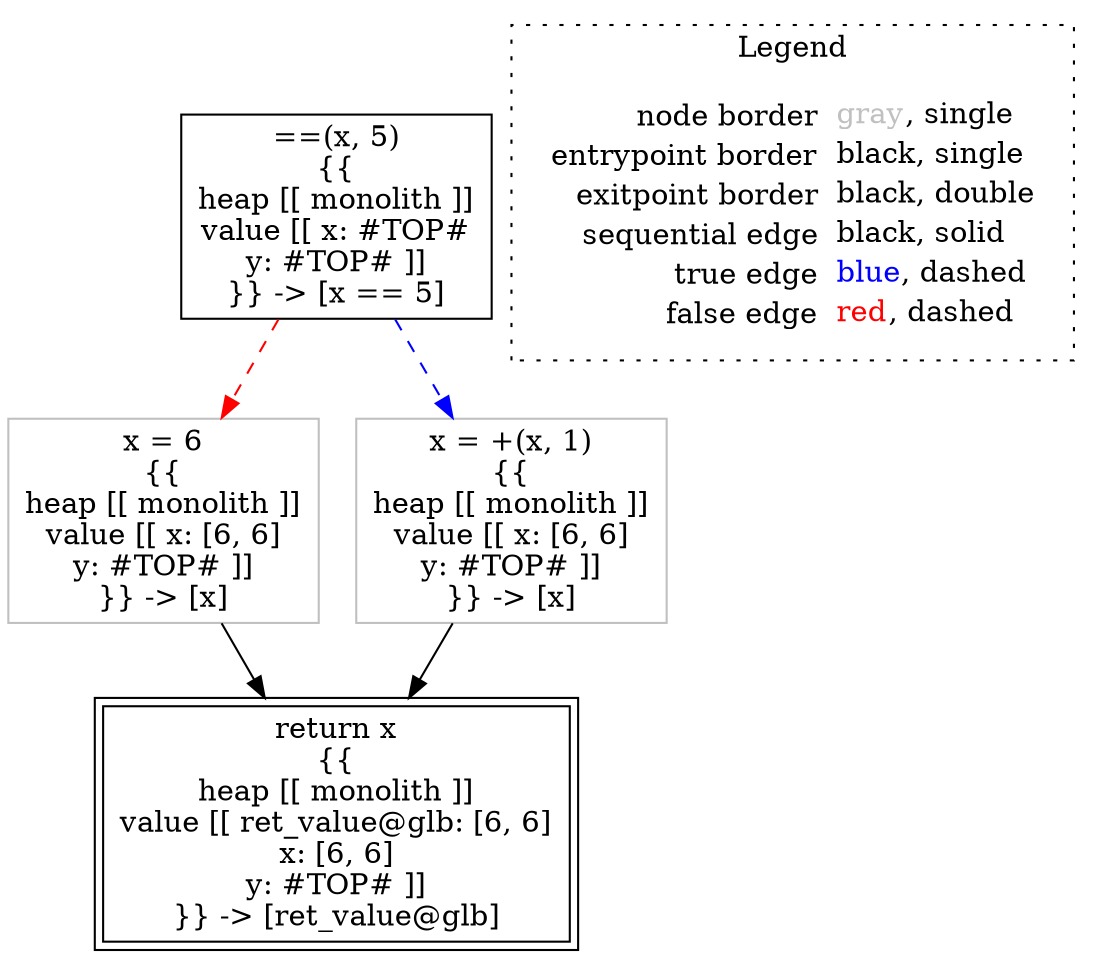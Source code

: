 digraph {
	"node0" [shape="rect",color="black",label=<==(x, 5)<BR/>{{<BR/>heap [[ monolith ]]<BR/>value [[ x: #TOP#<BR/>y: #TOP# ]]<BR/>}} -&gt; [x == 5]>];
	"node1" [shape="rect",color="black",peripheries="2",label=<return x<BR/>{{<BR/>heap [[ monolith ]]<BR/>value [[ ret_value@glb: [6, 6]<BR/>x: [6, 6]<BR/>y: #TOP# ]]<BR/>}} -&gt; [ret_value@glb]>];
	"node2" [shape="rect",color="gray",label=<x = 6<BR/>{{<BR/>heap [[ monolith ]]<BR/>value [[ x: [6, 6]<BR/>y: #TOP# ]]<BR/>}} -&gt; [x]>];
	"node3" [shape="rect",color="gray",label=<x = +(x, 1)<BR/>{{<BR/>heap [[ monolith ]]<BR/>value [[ x: [6, 6]<BR/>y: #TOP# ]]<BR/>}} -&gt; [x]>];
	"node0" -> "node2" [color="red",style="dashed"];
	"node0" -> "node3" [color="blue",style="dashed"];
	"node2" -> "node1" [color="black"];
	"node3" -> "node1" [color="black"];
subgraph cluster_legend {
	label="Legend";
	style=dotted;
	node [shape=plaintext];
	"legend" [label=<<table border="0" cellpadding="2" cellspacing="0" cellborder="0"><tr><td align="right">node border&nbsp;</td><td align="left"><font color="gray">gray</font>, single</td></tr><tr><td align="right">entrypoint border&nbsp;</td><td align="left"><font color="black">black</font>, single</td></tr><tr><td align="right">exitpoint border&nbsp;</td><td align="left"><font color="black">black</font>, double</td></tr><tr><td align="right">sequential edge&nbsp;</td><td align="left"><font color="black">black</font>, solid</td></tr><tr><td align="right">true edge&nbsp;</td><td align="left"><font color="blue">blue</font>, dashed</td></tr><tr><td align="right">false edge&nbsp;</td><td align="left"><font color="red">red</font>, dashed</td></tr></table>>];
}

}
